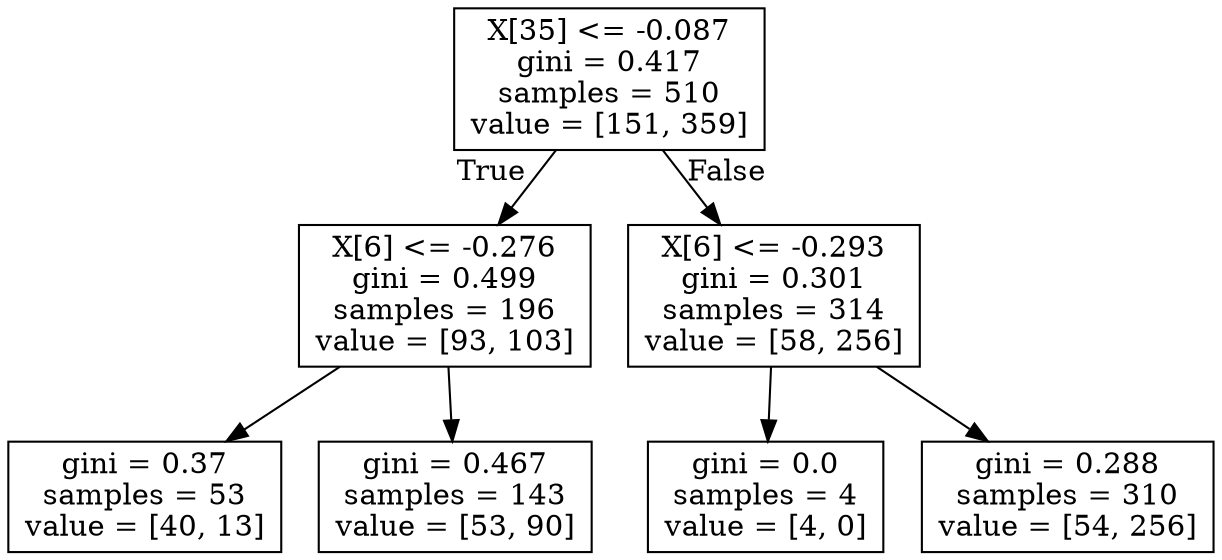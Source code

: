 digraph Tree {
node [shape=box] ;
0 [label="X[35] <= -0.087\ngini = 0.417\nsamples = 510\nvalue = [151, 359]"] ;
1 [label="X[6] <= -0.276\ngini = 0.499\nsamples = 196\nvalue = [93, 103]"] ;
0 -> 1 [labeldistance=2.5, labelangle=45, headlabel="True"] ;
2 [label="gini = 0.37\nsamples = 53\nvalue = [40, 13]"] ;
1 -> 2 ;
3 [label="gini = 0.467\nsamples = 143\nvalue = [53, 90]"] ;
1 -> 3 ;
4 [label="X[6] <= -0.293\ngini = 0.301\nsamples = 314\nvalue = [58, 256]"] ;
0 -> 4 [labeldistance=2.5, labelangle=-45, headlabel="False"] ;
5 [label="gini = 0.0\nsamples = 4\nvalue = [4, 0]"] ;
4 -> 5 ;
6 [label="gini = 0.288\nsamples = 310\nvalue = [54, 256]"] ;
4 -> 6 ;
}